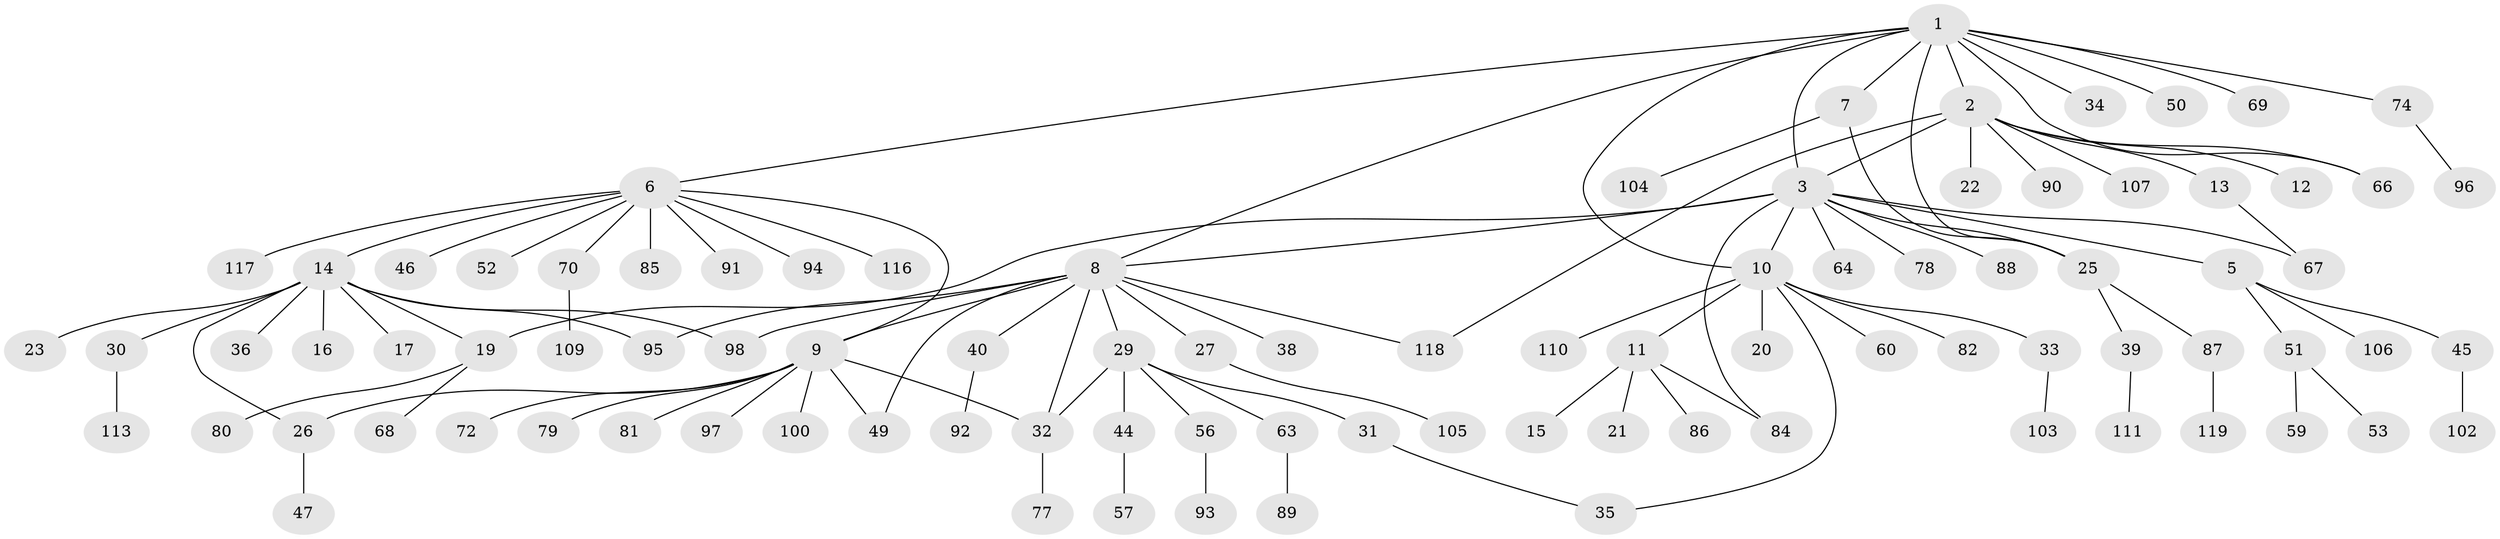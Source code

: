 // original degree distribution, {11: 0.008333333333333333, 9: 0.016666666666666666, 7: 0.016666666666666666, 3: 0.1, 5: 0.025, 12: 0.008333333333333333, 13: 0.008333333333333333, 10: 0.016666666666666666, 4: 0.03333333333333333, 1: 0.5416666666666666, 2: 0.225}
// Generated by graph-tools (version 1.1) at 2025/11/02/27/25 16:11:10]
// undirected, 93 vertices, 110 edges
graph export_dot {
graph [start="1"]
  node [color=gray90,style=filled];
  1 [super="+4"];
  2 [super="+24"];
  3 [super="+28"];
  5 [super="+18"];
  6 [super="+58"];
  7 [super="+41"];
  8 [super="+71"];
  9 [super="+42"];
  10 [super="+108"];
  11 [super="+61"];
  12;
  13;
  14 [super="+54"];
  15;
  16 [super="+48"];
  17;
  19 [super="+65"];
  20;
  21;
  22;
  23;
  25 [super="+37"];
  26;
  27 [super="+101"];
  29 [super="+43"];
  30;
  31 [super="+83"];
  32 [super="+62"];
  33 [super="+112"];
  34;
  35;
  36;
  38;
  39 [super="+115"];
  40 [super="+55"];
  44 [super="+120"];
  45;
  46 [super="+114"];
  47;
  49 [super="+99"];
  50;
  51 [super="+73"];
  52;
  53;
  56;
  57;
  59;
  60;
  63 [super="+75"];
  64;
  66;
  67 [super="+76"];
  68;
  69;
  70;
  72;
  74;
  77;
  78;
  79;
  80;
  81;
  82;
  84;
  85;
  86;
  87;
  88;
  89;
  90;
  91;
  92;
  93;
  94;
  95;
  96;
  97;
  98;
  100;
  102;
  103;
  104;
  105;
  106;
  107;
  109;
  110;
  111;
  113;
  116;
  117;
  118;
  119;
  1 -- 2;
  1 -- 3;
  1 -- 6;
  1 -- 7;
  1 -- 10;
  1 -- 25;
  1 -- 34;
  1 -- 50;
  1 -- 69;
  1 -- 74;
  1 -- 8;
  1 -- 66;
  2 -- 3;
  2 -- 12;
  2 -- 13;
  2 -- 22;
  2 -- 66;
  2 -- 90;
  2 -- 118;
  2 -- 107;
  3 -- 5;
  3 -- 67;
  3 -- 88;
  3 -- 64;
  3 -- 19;
  3 -- 84;
  3 -- 8;
  3 -- 10;
  3 -- 78;
  3 -- 25;
  5 -- 45;
  5 -- 51;
  5 -- 106;
  6 -- 9;
  6 -- 14;
  6 -- 46;
  6 -- 52;
  6 -- 70;
  6 -- 85;
  6 -- 91;
  6 -- 94;
  6 -- 116;
  6 -- 117;
  7 -- 104;
  7 -- 25;
  8 -- 27;
  8 -- 29;
  8 -- 32;
  8 -- 38;
  8 -- 40;
  8 -- 49;
  8 -- 95;
  8 -- 98;
  8 -- 118;
  8 -- 9;
  9 -- 26;
  9 -- 72;
  9 -- 79;
  9 -- 81;
  9 -- 97;
  9 -- 100;
  9 -- 32;
  9 -- 49;
  10 -- 11;
  10 -- 20;
  10 -- 33;
  10 -- 35;
  10 -- 60;
  10 -- 82;
  10 -- 110;
  11 -- 15;
  11 -- 21;
  11 -- 84;
  11 -- 86;
  13 -- 67;
  14 -- 16;
  14 -- 17;
  14 -- 19;
  14 -- 23;
  14 -- 26;
  14 -- 30;
  14 -- 36;
  14 -- 95;
  14 -- 98;
  19 -- 80;
  19 -- 68;
  25 -- 39;
  25 -- 87;
  26 -- 47;
  27 -- 105;
  29 -- 31;
  29 -- 44;
  29 -- 56;
  29 -- 63;
  29 -- 32;
  30 -- 113;
  31 -- 35;
  32 -- 77;
  33 -- 103;
  39 -- 111;
  40 -- 92;
  44 -- 57;
  45 -- 102;
  51 -- 53;
  51 -- 59;
  56 -- 93;
  63 -- 89;
  70 -- 109;
  74 -- 96;
  87 -- 119;
}
